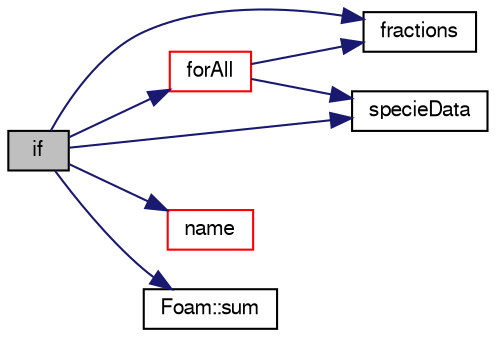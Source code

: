 digraph "if"
{
  bgcolor="transparent";
  edge [fontname="FreeSans",fontsize="10",labelfontname="FreeSans",labelfontsize="10"];
  node [fontname="FreeSans",fontsize="10",shape=record];
  rankdir="LR";
  Node135 [label="if",height=0.2,width=0.4,color="black", fillcolor="grey75", style="filled", fontcolor="black"];
  Node135 -> Node136 [color="midnightblue",fontsize="10",style="solid",fontname="FreeSans"];
  Node136 [label="forAll",height=0.2,width=0.4,color="red",URL="$a19715.html#a37eaba23a1d80dac41730611d960e89b"];
  Node136 -> Node137 [color="midnightblue",fontsize="10",style="solid",fontname="FreeSans"];
  Node137 [label="fractions",height=0.2,width=0.4,color="black",URL="$a19715.html#a3f7c7fa01540614a9ccdb6e41a11f2b1"];
  Node136 -> Node138 [color="midnightblue",fontsize="10",style="solid",fontname="FreeSans"];
  Node138 [label="specieData",height=0.2,width=0.4,color="black",URL="$a19715.html#a57e598bc6ff6209513f9a5a501cf7746"];
  Node135 -> Node137 [color="midnightblue",fontsize="10",style="solid",fontname="FreeSans"];
  Node135 -> Node141 [color="midnightblue",fontsize="10",style="solid",fontname="FreeSans"];
  Node141 [label="name",height=0.2,width=0.4,color="red",URL="$a12539.html#a82e193fb66ae8aade6c98ed7ff994906",tooltip="Return a string representation of a Scalar. "];
  Node135 -> Node138 [color="midnightblue",fontsize="10",style="solid",fontname="FreeSans"];
  Node135 -> Node143 [color="midnightblue",fontsize="10",style="solid",fontname="FreeSans"];
  Node143 [label="Foam::sum",height=0.2,width=0.4,color="black",URL="$a21124.html#a3d8733143aad0e03b300186ab4bef137"];
}
